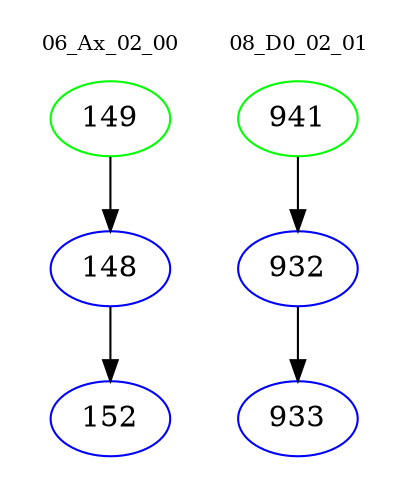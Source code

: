 digraph{
subgraph cluster_0 {
color = white
label = "06_Ax_02_00";
fontsize=10;
T0_149 [label="149", color="green"]
T0_149 -> T0_148 [color="black"]
T0_148 [label="148", color="blue"]
T0_148 -> T0_152 [color="black"]
T0_152 [label="152", color="blue"]
}
subgraph cluster_1 {
color = white
label = "08_D0_02_01";
fontsize=10;
T1_941 [label="941", color="green"]
T1_941 -> T1_932 [color="black"]
T1_932 [label="932", color="blue"]
T1_932 -> T1_933 [color="black"]
T1_933 [label="933", color="blue"]
}
}
